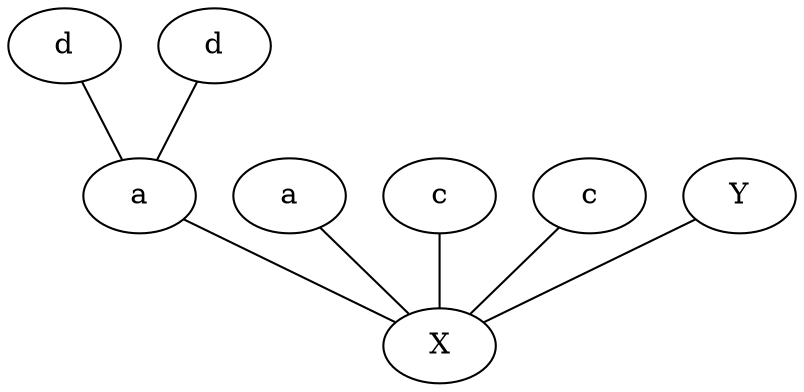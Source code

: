 graph Barry3 {
	2 [label=d]
	3 [label=a]
	4 [label=c]
	5 [label=d]
	1 [label=c]
	6 [label=a]
	2 -- 6
	5 -- 6
	0 [label=Y]
	7 [label=X]
	0 -- 7
	1 -- 7
	6 -- 7
	3 -- 7
	4 -- 7
}
